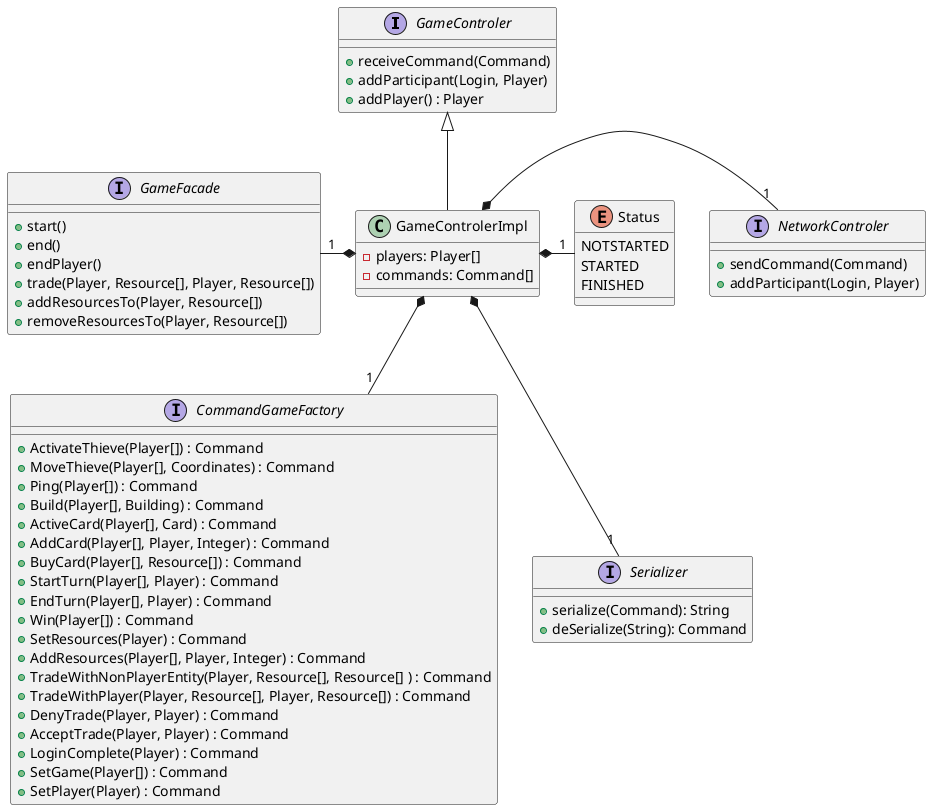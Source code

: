 @startuml
interface GameControler {
    +receiveCommand(Command)
    +addParticipant(Login, Player)
    +addPlayer() : Player
}

class GameControlerImpl{
    -players: Player[]
    -commands: Command[]
}
interface CommandGameFactory {
	+ActivateThieve(Player[]) : Command
	+MoveThieve(Player[], Coordinates) : Command
	+Ping(Player[]) : Command
	+Build(Player[], Building) : Command
	+ActiveCard(Player[], Card) : Command
	+AddCard(Player[], Player, Integer) : Command
	+BuyCard(Player[], Resource[]) : Command
	+StartTurn(Player[], Player) : Command
	+EndTurn(Player[], Player) : Command
	+Win(Player[]) : Command
	+SetResources(Player) : Command
	+AddResources(Player[], Player, Integer) : Command
	+TradeWithNonPlayerEntity(Player, Resource[], Resource[] ) : Command
	+TradeWithPlayer(Player, Resource[], Player, Resource[]) : Command
	+DenyTrade(Player, Player) : Command
	+AcceptTrade(Player, Player) : Command
	+LoginComplete(Player) : Command
	+SetGame(Player[]) : Command
	+SetPlayer(Player) : Command
}
interface Serializer {
    +serialize(Command): String
    +deSerialize(String): Command
}
interface NetworkControler {
	+sendCommand(Command)
	+addParticipant(Login, Player)
}

interface GameFacade {
	+start()
	+end()
	+endPlayer()
	+trade(Player, Resource[], Player, Resource[])
	+addResourcesTo(Player, Resource[])
	+removeResourcesTo(Player, Resource[])
}

Enum Status{
	NOTSTARTED
	STARTED
	FINISHED
}

GameControler <|-down- GameControlerImpl
GameControlerImpl *-down- "1" CommandGameFactory
GameControlerImpl *-right- "1" NetworkControler
GameControlerImpl *-left- "1" GameFacade
GameControlerImpl *-down- "1" Serializer
GameControlerImpl *-right- "1" Status
            
            
@enduml